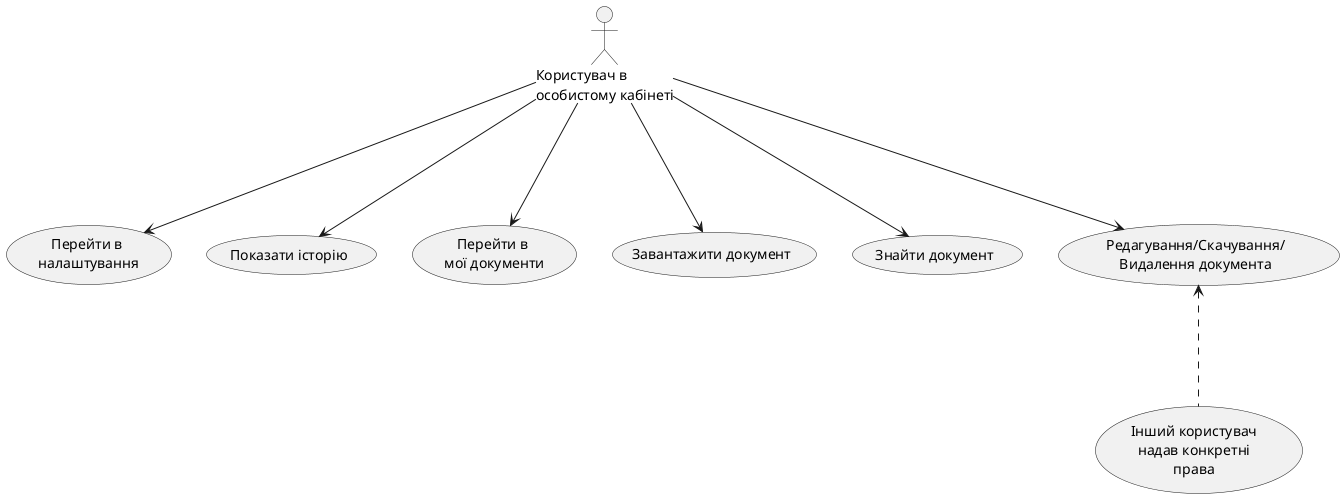 @startuml

:Користувач в \nособистому кабінеті: as user

user--->(Перейти в \nналаштування)
user--->(Показати історію)
user--->(Перейти в \nмої документи)
user--->(Завантажити документ)
user--->(Знайти документ)
user--->(Редагування/Скачування/\nВидалення документа)

(Редагування/Скачування/\nВидалення документа)<...(Інший користувач \nнадав конкретні \nправа )

@endum
